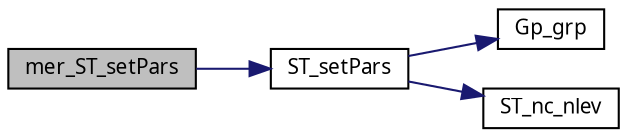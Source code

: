 digraph G
{
  edge [fontname="FreeSans.ttf",fontsize=10,labelfontname="FreeSans.ttf",labelfontsize=10];
  node [fontname="FreeSans.ttf",fontsize=10,shape=record];
  rankdir=LR;
  Node1 [label="mer_ST_setPars",height=0.2,width=0.4,color="black", fillcolor="grey75", style="filled" fontcolor="black"];
  Node1 -> Node2 [color="midnightblue",fontsize=10,style="solid",fontname="FreeSans.ttf"];
  Node2 [label="ST_setPars",height=0.2,width=0.4,color="black", fillcolor="white", style="filled",URL="$lmer_8c.html#c91a1d6467c5dd44cbc4c785f643e315",tooltip="Update the ST and C slots of an mer object."];
  Node2 -> Node3 [color="midnightblue",fontsize=10,style="solid",fontname="FreeSans.ttf"];
  Node3 [label="Gp_grp",height=0.2,width=0.4,color="black", fillcolor="white", style="filled",URL="$lmer_8c.html#b8860702c5746bbc78758b160094e9e6",tooltip="Return the group in the (nf, Gp) combination to which ind belongs."];
  Node2 -> Node4 [color="midnightblue",fontsize=10,style="solid",fontname="FreeSans.ttf"];
  Node4 [label="ST_nc_nlev",height=0.2,width=0.4,color="black", fillcolor="white", style="filled",URL="$lmer_8c.html#3a7fab2a88117d83971db12f53eaa91e",tooltip="Populate the st, nc and nlev arrays."];
}
